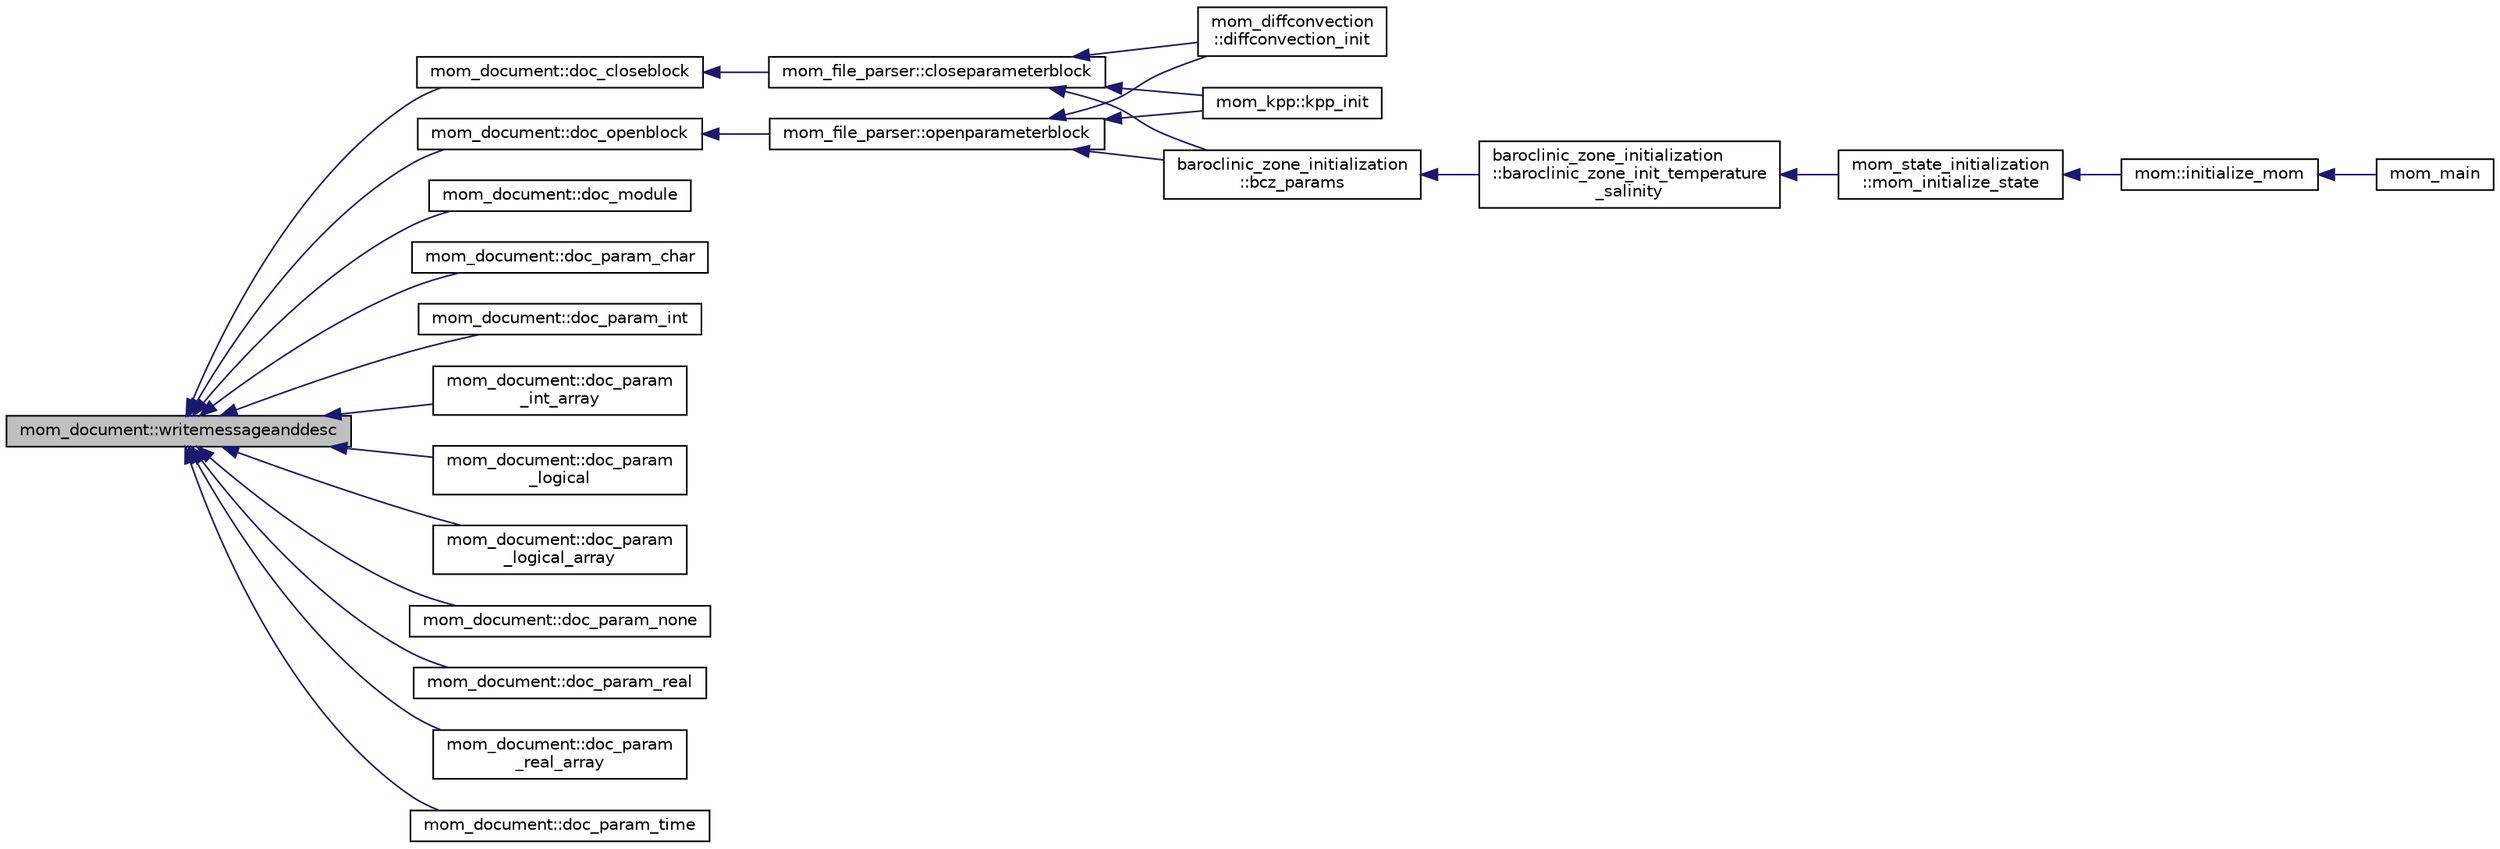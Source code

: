 digraph "mom_document::writemessageanddesc"
{
 // INTERACTIVE_SVG=YES
  edge [fontname="Helvetica",fontsize="10",labelfontname="Helvetica",labelfontsize="10"];
  node [fontname="Helvetica",fontsize="10",shape=record];
  rankdir="LR";
  Node249 [label="mom_document::writemessageanddesc",height=0.2,width=0.4,color="black", fillcolor="grey75", style="filled", fontcolor="black"];
  Node249 -> Node250 [dir="back",color="midnightblue",fontsize="10",style="solid",fontname="Helvetica"];
  Node250 [label="mom_document::doc_closeblock",height=0.2,width=0.4,color="black", fillcolor="white", style="filled",URL="$namespacemom__document.html#a058916aee316efa7a6484b3bb1d3f3df"];
  Node250 -> Node251 [dir="back",color="midnightblue",fontsize="10",style="solid",fontname="Helvetica"];
  Node251 [label="mom_file_parser::closeparameterblock",height=0.2,width=0.4,color="black", fillcolor="white", style="filled",URL="$namespacemom__file__parser.html#a0d01b9a66f5ac12b657c00f1295351bb"];
  Node251 -> Node252 [dir="back",color="midnightblue",fontsize="10",style="solid",fontname="Helvetica"];
  Node252 [label="mom_diffconvection\l::diffconvection_init",height=0.2,width=0.4,color="black", fillcolor="white", style="filled",URL="$namespacemom__diffconvection.html#ac36d9d7fd69e4422e7de01242094ff34"];
  Node251 -> Node253 [dir="back",color="midnightblue",fontsize="10",style="solid",fontname="Helvetica"];
  Node253 [label="mom_kpp::kpp_init",height=0.2,width=0.4,color="black", fillcolor="white", style="filled",URL="$namespacemom__kpp.html#a9c834424b6e067e280928db3700ec77e",tooltip="Initialize the CVmix KPP module and set up diagnostics Returns True if KPP is to be used..."];
  Node251 -> Node254 [dir="back",color="midnightblue",fontsize="10",style="solid",fontname="Helvetica"];
  Node254 [label="baroclinic_zone_initialization\l::bcz_params",height=0.2,width=0.4,color="black", fillcolor="white", style="filled",URL="$namespacebaroclinic__zone__initialization.html#a8a7c5063ad937041a281c8c9dd1465ec",tooltip="Reads the parameters unique to this module. "];
  Node254 -> Node255 [dir="back",color="midnightblue",fontsize="10",style="solid",fontname="Helvetica"];
  Node255 [label="baroclinic_zone_initialization\l::baroclinic_zone_init_temperature\l_salinity",height=0.2,width=0.4,color="black", fillcolor="white", style="filled",URL="$namespacebaroclinic__zone__initialization.html#aa5348a29c9f838cd0f61f50ff3148568",tooltip="Initialization of temperature and salinity with the baroclinic zone initial conditions. "];
  Node255 -> Node256 [dir="back",color="midnightblue",fontsize="10",style="solid",fontname="Helvetica"];
  Node256 [label="mom_state_initialization\l::mom_initialize_state",height=0.2,width=0.4,color="black", fillcolor="white", style="filled",URL="$namespacemom__state__initialization.html#af4e854627c6572332ba3fd895f169321"];
  Node256 -> Node257 [dir="back",color="midnightblue",fontsize="10",style="solid",fontname="Helvetica"];
  Node257 [label="mom::initialize_mom",height=0.2,width=0.4,color="black", fillcolor="white", style="filled",URL="$namespacemom.html#a0be2869fef30e1e0604facfe1b41555d",tooltip="This subroutine initializes MOM. "];
  Node257 -> Node258 [dir="back",color="midnightblue",fontsize="10",style="solid",fontname="Helvetica"];
  Node258 [label="mom_main",height=0.2,width=0.4,color="black", fillcolor="white", style="filled",URL="$MOM__driver_8F90.html#a08fffeb2d8e8acbf9ed4609be6d258c6"];
  Node249 -> Node259 [dir="back",color="midnightblue",fontsize="10",style="solid",fontname="Helvetica"];
  Node259 [label="mom_document::doc_module",height=0.2,width=0.4,color="black", fillcolor="white", style="filled",URL="$namespacemom__document.html#a29ab772c411aedcc137942020c1ee042"];
  Node249 -> Node260 [dir="back",color="midnightblue",fontsize="10",style="solid",fontname="Helvetica"];
  Node260 [label="mom_document::doc_openblock",height=0.2,width=0.4,color="black", fillcolor="white", style="filled",URL="$namespacemom__document.html#ada55c6a65638e04d2b550f419aafa929"];
  Node260 -> Node261 [dir="back",color="midnightblue",fontsize="10",style="solid",fontname="Helvetica"];
  Node261 [label="mom_file_parser::openparameterblock",height=0.2,width=0.4,color="black", fillcolor="white", style="filled",URL="$namespacemom__file__parser.html#a363628fcd8540de780ebeacf24012229"];
  Node261 -> Node252 [dir="back",color="midnightblue",fontsize="10",style="solid",fontname="Helvetica"];
  Node261 -> Node253 [dir="back",color="midnightblue",fontsize="10",style="solid",fontname="Helvetica"];
  Node261 -> Node254 [dir="back",color="midnightblue",fontsize="10",style="solid",fontname="Helvetica"];
  Node249 -> Node262 [dir="back",color="midnightblue",fontsize="10",style="solid",fontname="Helvetica"];
  Node262 [label="mom_document::doc_param_char",height=0.2,width=0.4,color="black", fillcolor="white", style="filled",URL="$namespacemom__document.html#aeef6510f5e76c23d9a9a9c587f62d4d9"];
  Node249 -> Node263 [dir="back",color="midnightblue",fontsize="10",style="solid",fontname="Helvetica"];
  Node263 [label="mom_document::doc_param_int",height=0.2,width=0.4,color="black", fillcolor="white", style="filled",URL="$namespacemom__document.html#a14995c64ee277f19aa10b957431aa4c1"];
  Node249 -> Node264 [dir="back",color="midnightblue",fontsize="10",style="solid",fontname="Helvetica"];
  Node264 [label="mom_document::doc_param\l_int_array",height=0.2,width=0.4,color="black", fillcolor="white", style="filled",URL="$namespacemom__document.html#a3ce71018037d66ba8f51d860bedbdcbb"];
  Node249 -> Node265 [dir="back",color="midnightblue",fontsize="10",style="solid",fontname="Helvetica"];
  Node265 [label="mom_document::doc_param\l_logical",height=0.2,width=0.4,color="black", fillcolor="white", style="filled",URL="$namespacemom__document.html#ae29b615a7c566d9da64ade24864805b2"];
  Node249 -> Node266 [dir="back",color="midnightblue",fontsize="10",style="solid",fontname="Helvetica"];
  Node266 [label="mom_document::doc_param\l_logical_array",height=0.2,width=0.4,color="black", fillcolor="white", style="filled",URL="$namespacemom__document.html#a9792937a5eb8f9a2a58c7b816520470d"];
  Node249 -> Node267 [dir="back",color="midnightblue",fontsize="10",style="solid",fontname="Helvetica"];
  Node267 [label="mom_document::doc_param_none",height=0.2,width=0.4,color="black", fillcolor="white", style="filled",URL="$namespacemom__document.html#ab6438889d6e98b10d8c42d5ff6b00ef8"];
  Node249 -> Node268 [dir="back",color="midnightblue",fontsize="10",style="solid",fontname="Helvetica"];
  Node268 [label="mom_document::doc_param_real",height=0.2,width=0.4,color="black", fillcolor="white", style="filled",URL="$namespacemom__document.html#aae79ba23b83e7e2be3dcc46f50ee0f69"];
  Node249 -> Node269 [dir="back",color="midnightblue",fontsize="10",style="solid",fontname="Helvetica"];
  Node269 [label="mom_document::doc_param\l_real_array",height=0.2,width=0.4,color="black", fillcolor="white", style="filled",URL="$namespacemom__document.html#a09ce71cb5106c9abb604c07b98e62863"];
  Node249 -> Node270 [dir="back",color="midnightblue",fontsize="10",style="solid",fontname="Helvetica"];
  Node270 [label="mom_document::doc_param_time",height=0.2,width=0.4,color="black", fillcolor="white", style="filled",URL="$namespacemom__document.html#a1fe9f578d46ecf80dc2dbd72cea15b47"];
}
